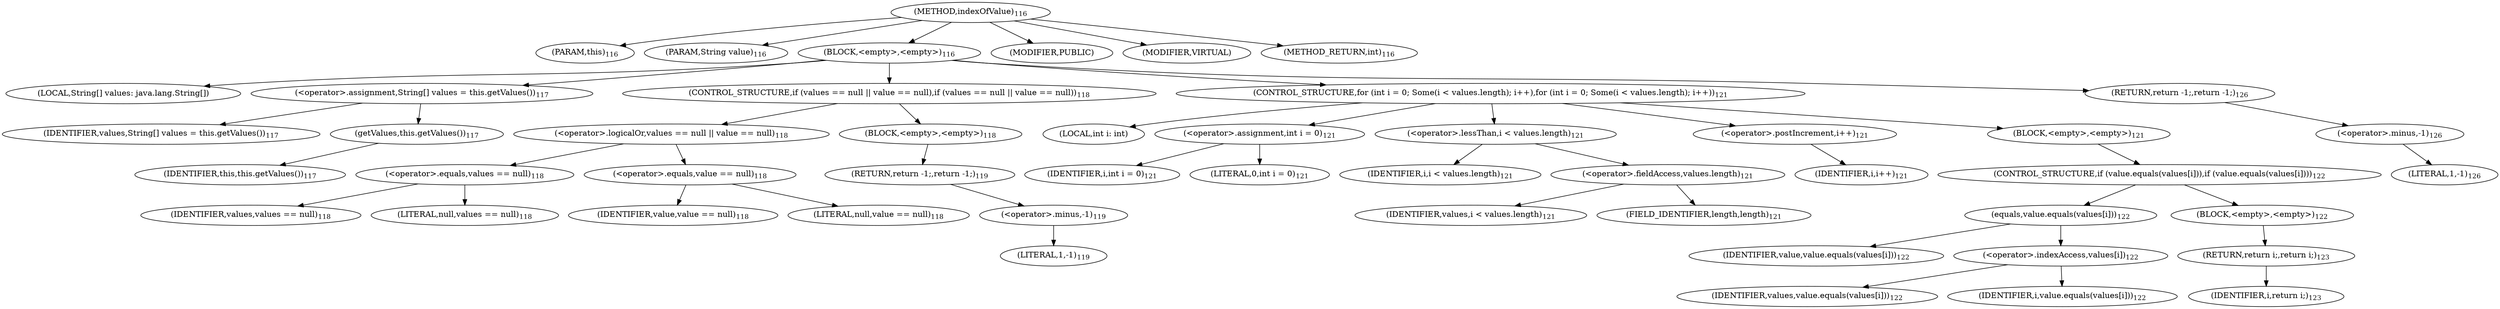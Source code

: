 digraph "indexOfValue" {  
"156" [label = <(METHOD,indexOfValue)<SUB>116</SUB>> ]
"10" [label = <(PARAM,this)<SUB>116</SUB>> ]
"157" [label = <(PARAM,String value)<SUB>116</SUB>> ]
"158" [label = <(BLOCK,&lt;empty&gt;,&lt;empty&gt;)<SUB>116</SUB>> ]
"159" [label = <(LOCAL,String[] values: java.lang.String[])> ]
"160" [label = <(&lt;operator&gt;.assignment,String[] values = this.getValues())<SUB>117</SUB>> ]
"161" [label = <(IDENTIFIER,values,String[] values = this.getValues())<SUB>117</SUB>> ]
"162" [label = <(getValues,this.getValues())<SUB>117</SUB>> ]
"9" [label = <(IDENTIFIER,this,this.getValues())<SUB>117</SUB>> ]
"163" [label = <(CONTROL_STRUCTURE,if (values == null || value == null),if (values == null || value == null))<SUB>118</SUB>> ]
"164" [label = <(&lt;operator&gt;.logicalOr,values == null || value == null)<SUB>118</SUB>> ]
"165" [label = <(&lt;operator&gt;.equals,values == null)<SUB>118</SUB>> ]
"166" [label = <(IDENTIFIER,values,values == null)<SUB>118</SUB>> ]
"167" [label = <(LITERAL,null,values == null)<SUB>118</SUB>> ]
"168" [label = <(&lt;operator&gt;.equals,value == null)<SUB>118</SUB>> ]
"169" [label = <(IDENTIFIER,value,value == null)<SUB>118</SUB>> ]
"170" [label = <(LITERAL,null,value == null)<SUB>118</SUB>> ]
"171" [label = <(BLOCK,&lt;empty&gt;,&lt;empty&gt;)<SUB>118</SUB>> ]
"172" [label = <(RETURN,return -1;,return -1;)<SUB>119</SUB>> ]
"173" [label = <(&lt;operator&gt;.minus,-1)<SUB>119</SUB>> ]
"174" [label = <(LITERAL,1,-1)<SUB>119</SUB>> ]
"175" [label = <(CONTROL_STRUCTURE,for (int i = 0; Some(i &lt; values.length); i++),for (int i = 0; Some(i &lt; values.length); i++))<SUB>121</SUB>> ]
"176" [label = <(LOCAL,int i: int)> ]
"177" [label = <(&lt;operator&gt;.assignment,int i = 0)<SUB>121</SUB>> ]
"178" [label = <(IDENTIFIER,i,int i = 0)<SUB>121</SUB>> ]
"179" [label = <(LITERAL,0,int i = 0)<SUB>121</SUB>> ]
"180" [label = <(&lt;operator&gt;.lessThan,i &lt; values.length)<SUB>121</SUB>> ]
"181" [label = <(IDENTIFIER,i,i &lt; values.length)<SUB>121</SUB>> ]
"182" [label = <(&lt;operator&gt;.fieldAccess,values.length)<SUB>121</SUB>> ]
"183" [label = <(IDENTIFIER,values,i &lt; values.length)<SUB>121</SUB>> ]
"184" [label = <(FIELD_IDENTIFIER,length,length)<SUB>121</SUB>> ]
"185" [label = <(&lt;operator&gt;.postIncrement,i++)<SUB>121</SUB>> ]
"186" [label = <(IDENTIFIER,i,i++)<SUB>121</SUB>> ]
"187" [label = <(BLOCK,&lt;empty&gt;,&lt;empty&gt;)<SUB>121</SUB>> ]
"188" [label = <(CONTROL_STRUCTURE,if (value.equals(values[i])),if (value.equals(values[i])))<SUB>122</SUB>> ]
"189" [label = <(equals,value.equals(values[i]))<SUB>122</SUB>> ]
"190" [label = <(IDENTIFIER,value,value.equals(values[i]))<SUB>122</SUB>> ]
"191" [label = <(&lt;operator&gt;.indexAccess,values[i])<SUB>122</SUB>> ]
"192" [label = <(IDENTIFIER,values,value.equals(values[i]))<SUB>122</SUB>> ]
"193" [label = <(IDENTIFIER,i,value.equals(values[i]))<SUB>122</SUB>> ]
"194" [label = <(BLOCK,&lt;empty&gt;,&lt;empty&gt;)<SUB>122</SUB>> ]
"195" [label = <(RETURN,return i;,return i;)<SUB>123</SUB>> ]
"196" [label = <(IDENTIFIER,i,return i;)<SUB>123</SUB>> ]
"197" [label = <(RETURN,return -1;,return -1;)<SUB>126</SUB>> ]
"198" [label = <(&lt;operator&gt;.minus,-1)<SUB>126</SUB>> ]
"199" [label = <(LITERAL,1,-1)<SUB>126</SUB>> ]
"200" [label = <(MODIFIER,PUBLIC)> ]
"201" [label = <(MODIFIER,VIRTUAL)> ]
"202" [label = <(METHOD_RETURN,int)<SUB>116</SUB>> ]
  "156" -> "10" 
  "156" -> "157" 
  "156" -> "158" 
  "156" -> "200" 
  "156" -> "201" 
  "156" -> "202" 
  "158" -> "159" 
  "158" -> "160" 
  "158" -> "163" 
  "158" -> "175" 
  "158" -> "197" 
  "160" -> "161" 
  "160" -> "162" 
  "162" -> "9" 
  "163" -> "164" 
  "163" -> "171" 
  "164" -> "165" 
  "164" -> "168" 
  "165" -> "166" 
  "165" -> "167" 
  "168" -> "169" 
  "168" -> "170" 
  "171" -> "172" 
  "172" -> "173" 
  "173" -> "174" 
  "175" -> "176" 
  "175" -> "177" 
  "175" -> "180" 
  "175" -> "185" 
  "175" -> "187" 
  "177" -> "178" 
  "177" -> "179" 
  "180" -> "181" 
  "180" -> "182" 
  "182" -> "183" 
  "182" -> "184" 
  "185" -> "186" 
  "187" -> "188" 
  "188" -> "189" 
  "188" -> "194" 
  "189" -> "190" 
  "189" -> "191" 
  "191" -> "192" 
  "191" -> "193" 
  "194" -> "195" 
  "195" -> "196" 
  "197" -> "198" 
  "198" -> "199" 
}
